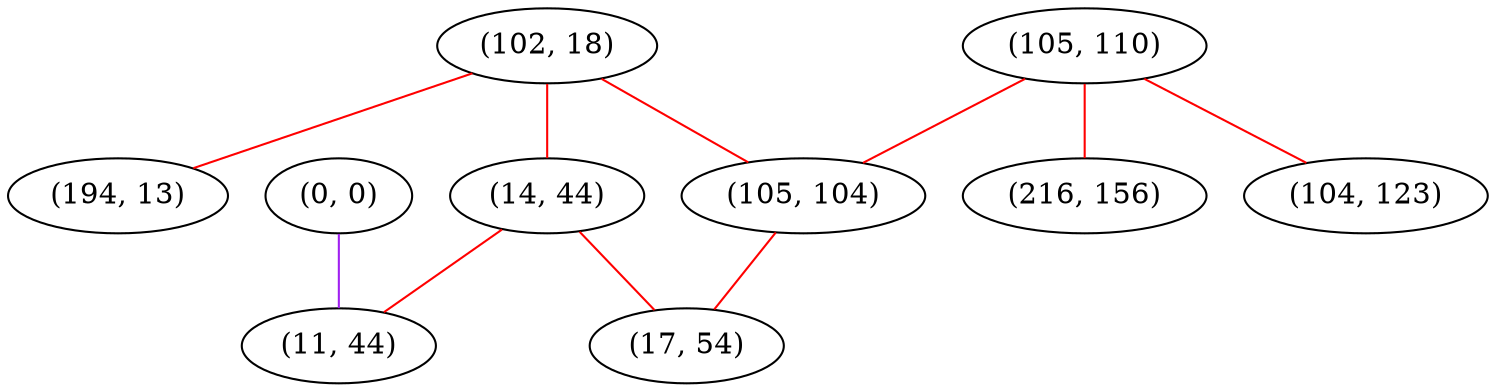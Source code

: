graph "" {
"(102, 18)";
"(105, 110)";
"(216, 156)";
"(105, 104)";
"(14, 44)";
"(194, 13)";
"(0, 0)";
"(17, 54)";
"(104, 123)";
"(11, 44)";
"(102, 18)" -- "(14, 44)"  [color=red, key=0, weight=1];
"(102, 18)" -- "(105, 104)"  [color=red, key=0, weight=1];
"(102, 18)" -- "(194, 13)"  [color=red, key=0, weight=1];
"(105, 110)" -- "(105, 104)"  [color=red, key=0, weight=1];
"(105, 110)" -- "(104, 123)"  [color=red, key=0, weight=1];
"(105, 110)" -- "(216, 156)"  [color=red, key=0, weight=1];
"(105, 104)" -- "(17, 54)"  [color=red, key=0, weight=1];
"(14, 44)" -- "(17, 54)"  [color=red, key=0, weight=1];
"(14, 44)" -- "(11, 44)"  [color=red, key=0, weight=1];
"(0, 0)" -- "(11, 44)"  [color=purple, key=0, weight=4];
}
